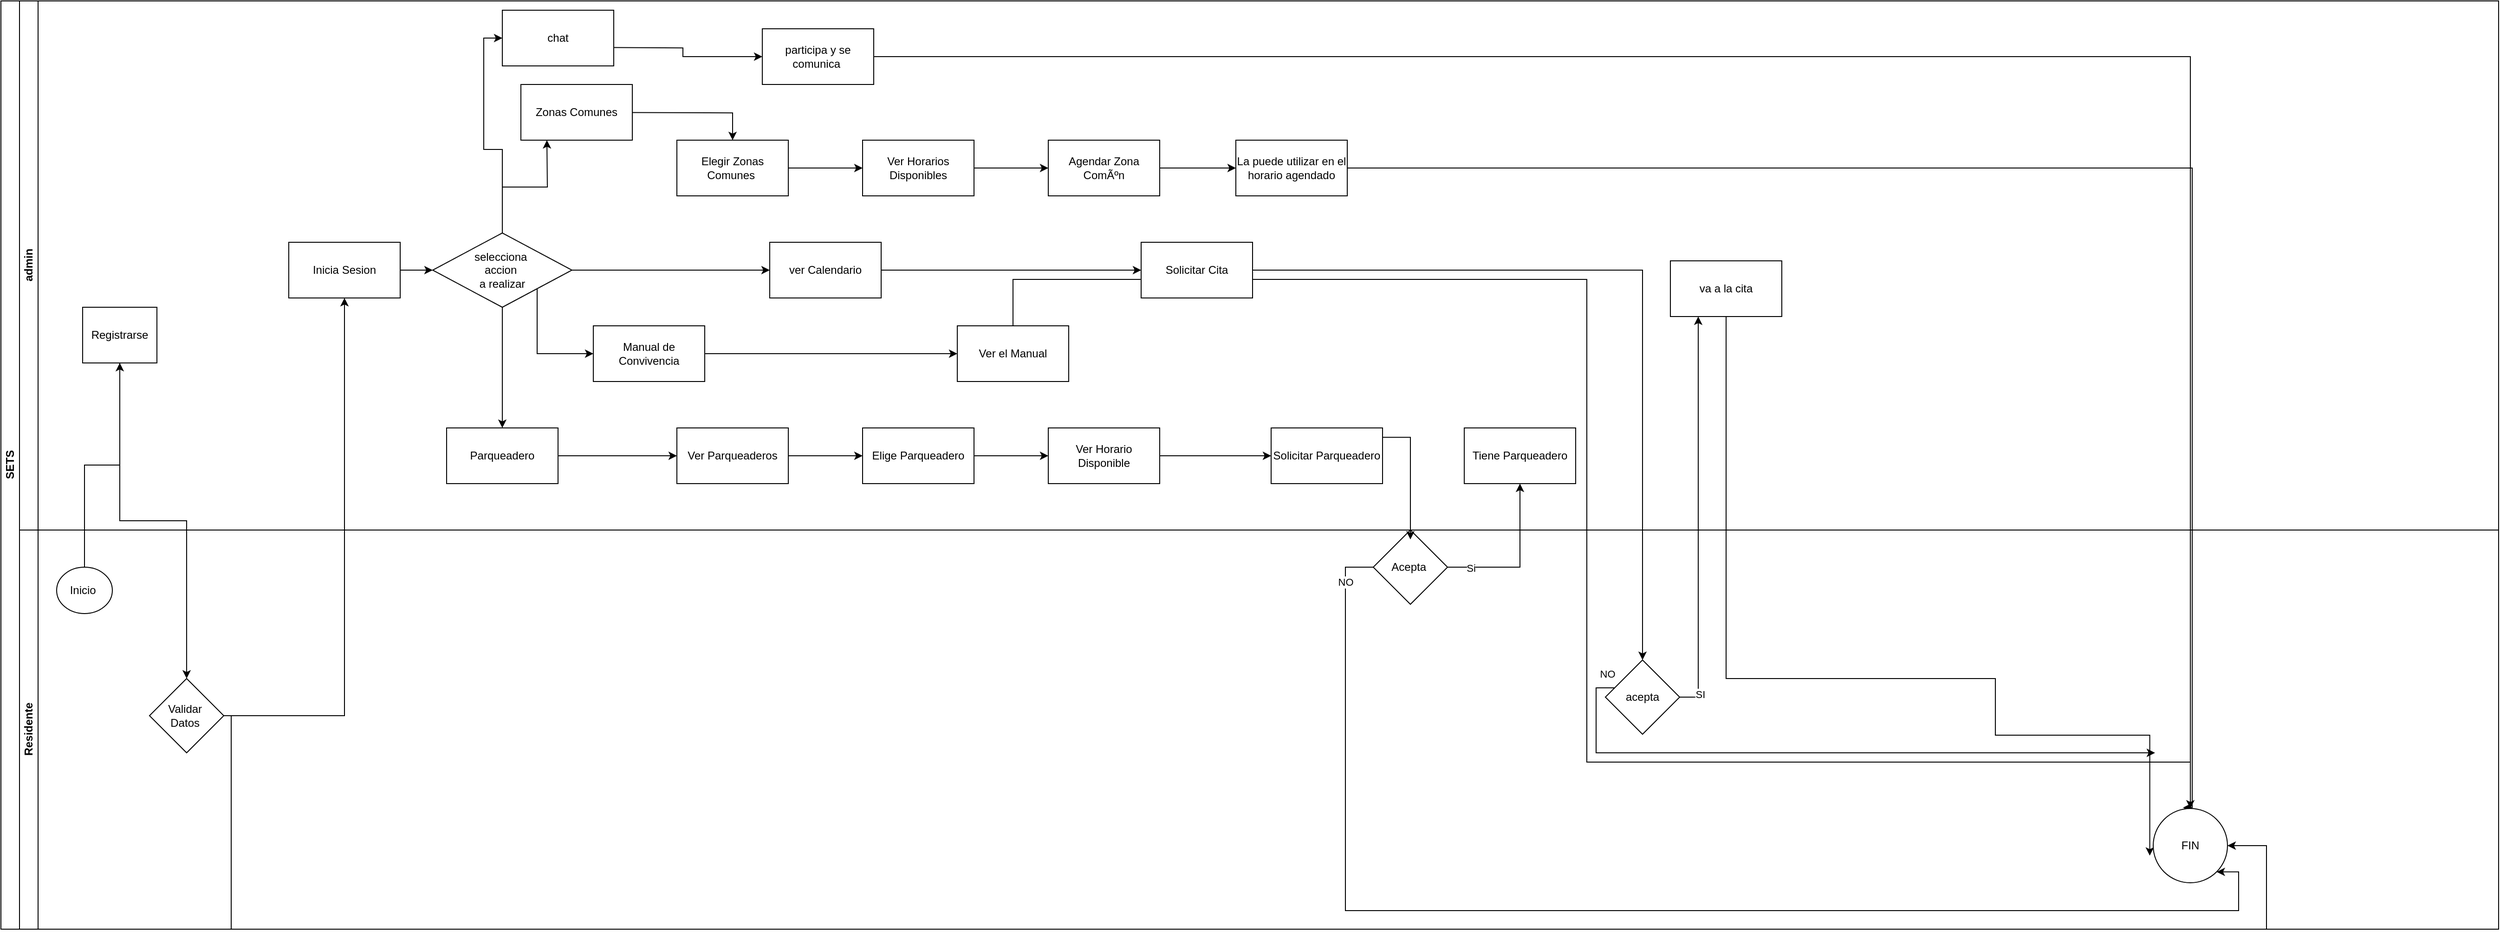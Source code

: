 <mxfile scale="1" border="0" version="26.2.12">
  <diagram id="prtHgNgQTEPvFCAcTncT" name="Page-1">
    <mxGraphModel grid="1" page="1" gridSize="10" guides="1" tooltips="1" connect="1" arrows="1" fold="1" pageScale="1" pageWidth="827" pageHeight="1169" math="0" shadow="0">
      <root>
        <mxCell id="0" />
        <mxCell id="1" parent="0" />
        <mxCell id="dNxyNK7c78bLwvsdeMH5-19" value="SETS" style="swimlane;html=1;childLayout=stackLayout;resizeParent=1;resizeParentMax=0;horizontal=0;startSize=20;horizontalStack=0;" vertex="1" parent="1">
          <mxGeometry x="130" y="20" width="2690" height="1000" as="geometry" />
        </mxCell>
        <mxCell id="lBSt3E3D6ApEXDFjb2jE-14" value="" style="edgeStyle=orthogonalEdgeStyle;rounded=0;orthogonalLoop=1;jettySize=auto;html=1;" edge="1" parent="dNxyNK7c78bLwvsdeMH5-19" source="HZrPMW0Ltp5t_oda4pbZ-39">
          <mxGeometry relative="1" as="geometry">
            <mxPoint x="2320" y="810" as="targetPoint" />
            <Array as="points">
              <mxPoint x="1718" y="740" />
              <mxPoint x="1718" y="810" />
            </Array>
          </mxGeometry>
        </mxCell>
        <mxCell id="lBSt3E3D6ApEXDFjb2jE-4" value="" style="edgeStyle=orthogonalEdgeStyle;rounded=0;orthogonalLoop=1;jettySize=auto;html=1;entryX=0.4;entryY=-0.012;entryDx=0;entryDy=0;entryPerimeter=0;" edge="1" parent="dNxyNK7c78bLwvsdeMH5-19" source="HZrPMW0Ltp5t_oda4pbZ-64" target="lBSt3E3D6ApEXDFjb2jE-3">
          <mxGeometry relative="1" as="geometry">
            <Array as="points">
              <mxPoint x="2360" y="180" />
              <mxPoint x="2360" y="869" />
            </Array>
          </mxGeometry>
        </mxCell>
        <mxCell id="lBSt3E3D6ApEXDFjb2jE-8" value="" style="edgeStyle=orthogonalEdgeStyle;rounded=0;orthogonalLoop=1;jettySize=auto;html=1;entryX=-0.046;entryY=0.635;entryDx=0;entryDy=0;entryPerimeter=0;" edge="1" parent="dNxyNK7c78bLwvsdeMH5-19" source="HZrPMW0Ltp5t_oda4pbZ-41" target="lBSt3E3D6ApEXDFjb2jE-3">
          <mxGeometry relative="1" as="geometry">
            <mxPoint x="2060" y="690" as="targetPoint" />
            <Array as="points">
              <mxPoint x="1858" y="730" />
              <mxPoint x="2148" y="730" />
              <mxPoint x="2148" y="791" />
            </Array>
          </mxGeometry>
        </mxCell>
        <mxCell id="lZNboW9TnVzXd4OT2ryM-2" value="" style="edgeStyle=orthogonalEdgeStyle;rounded=0;orthogonalLoop=1;jettySize=auto;html=1;entryX=0.5;entryY=1;entryDx=0;entryDy=0;" edge="1" parent="dNxyNK7c78bLwvsdeMH5-19" source="HZrPMW0Ltp5t_oda4pbZ-33" target="lBSt3E3D6ApEXDFjb2jE-3">
          <mxGeometry relative="1" as="geometry">
            <mxPoint x="1708" y="830" as="targetPoint" />
            <Array as="points">
              <mxPoint x="1708" y="300" />
              <mxPoint x="1708" y="820" />
            </Array>
          </mxGeometry>
        </mxCell>
        <mxCell id="dNxyNK7c78bLwvsdeMH5-25" value="" style="edgeStyle=orthogonalEdgeStyle;rounded=0;orthogonalLoop=1;jettySize=auto;html=1;" edge="1" parent="dNxyNK7c78bLwvsdeMH5-19" source="dNxyNK7c78bLwvsdeMH5-23" target="dNxyNK7c78bLwvsdeMH5-24">
          <mxGeometry relative="1" as="geometry" />
        </mxCell>
        <mxCell id="HZrPMW0Ltp5t_oda4pbZ-6" value="" style="edgeStyle=orthogonalEdgeStyle;rounded=0;orthogonalLoop=1;jettySize=auto;html=1;" edge="1" parent="dNxyNK7c78bLwvsdeMH5-19" source="HZrPMW0Ltp5t_oda4pbZ-1" target="HZrPMW0Ltp5t_oda4pbZ-5">
          <mxGeometry relative="1" as="geometry" />
        </mxCell>
        <mxCell id="HZrPMW0Ltp5t_oda4pbZ-2" value="" style="edgeStyle=orthogonalEdgeStyle;rounded=0;orthogonalLoop=1;jettySize=auto;html=1;" edge="1" parent="dNxyNK7c78bLwvsdeMH5-19" source="dNxyNK7c78bLwvsdeMH5-24" target="HZrPMW0Ltp5t_oda4pbZ-1">
          <mxGeometry relative="1" as="geometry" />
        </mxCell>
        <mxCell id="dNxyNK7c78bLwvsdeMH5-22" value="admin" style="swimlane;html=1;startSize=20;horizontal=0;" vertex="1" parent="dNxyNK7c78bLwvsdeMH5-19">
          <mxGeometry x="20" width="2670" height="570" as="geometry" />
        </mxCell>
        <mxCell id="HZrPMW0Ltp5t_oda4pbZ-39" value="acepta" style="rhombus;whiteSpace=wrap;html=1;fontColor=#000000;rounded=0;" vertex="1" parent="dNxyNK7c78bLwvsdeMH5-22">
          <mxGeometry x="1708" y="710" width="80" height="80" as="geometry" />
        </mxCell>
        <mxCell id="HZrPMW0Ltp5t_oda4pbZ-52" value="Acepta&amp;nbsp;" style="rhombus;whiteSpace=wrap;html=1;fontColor=#000000;rounded=0;" vertex="1" parent="dNxyNK7c78bLwvsdeMH5-22">
          <mxGeometry x="1458" y="570" width="80" height="80" as="geometry" />
        </mxCell>
        <mxCell id="HZrPMW0Ltp5t_oda4pbZ-8" value="" style="edgeStyle=orthogonalEdgeStyle;rounded=0;orthogonalLoop=1;jettySize=auto;html=1;exitX=1;exitY=0.5;exitDx=0;exitDy=0;entryX=0;entryY=0.5;entryDx=0;entryDy=0;" edge="1" parent="dNxyNK7c78bLwvsdeMH5-22" source="HZrPMW0Ltp5t_oda4pbZ-5" target="HZrPMW0Ltp5t_oda4pbZ-16">
          <mxGeometry relative="1" as="geometry">
            <mxPoint x="410" y="299.5" as="sourcePoint" />
            <mxPoint x="490" y="299.5" as="targetPoint" />
          </mxGeometry>
        </mxCell>
        <mxCell id="HZrPMW0Ltp5t_oda4pbZ-34" value="" style="edgeStyle=orthogonalEdgeStyle;rounded=0;orthogonalLoop=1;jettySize=auto;html=1;" edge="1" parent="dNxyNK7c78bLwvsdeMH5-22" source="HZrPMW0Ltp5t_oda4pbZ-13" target="HZrPMW0Ltp5t_oda4pbZ-33">
          <mxGeometry relative="1" as="geometry" />
        </mxCell>
        <mxCell id="HZrPMW0Ltp5t_oda4pbZ-13" value="Manual de Convivencia" style="whiteSpace=wrap;html=1;fontColor=#000000;rounded=0;" vertex="1" parent="dNxyNK7c78bLwvsdeMH5-22">
          <mxGeometry x="618" y="350.0" width="120" height="60" as="geometry" />
        </mxCell>
        <mxCell id="HZrPMW0Ltp5t_oda4pbZ-19" value="" style="edgeStyle=orthogonalEdgeStyle;rounded=0;orthogonalLoop=1;jettySize=auto;html=1;" edge="1" parent="dNxyNK7c78bLwvsdeMH5-22" source="HZrPMW0Ltp5t_oda4pbZ-16" target="HZrPMW0Ltp5t_oda4pbZ-18">
          <mxGeometry relative="1" as="geometry" />
        </mxCell>
        <mxCell id="HZrPMW0Ltp5t_oda4pbZ-25" value="" style="edgeStyle=orthogonalEdgeStyle;rounded=0;orthogonalLoop=1;jettySize=auto;html=1;" edge="1" parent="dNxyNK7c78bLwvsdeMH5-22" source="HZrPMW0Ltp5t_oda4pbZ-16" target="HZrPMW0Ltp5t_oda4pbZ-24">
          <mxGeometry relative="1" as="geometry" />
        </mxCell>
        <mxCell id="2UsWAleWZvC3NsysDg9u-1" style="edgeStyle=orthogonalEdgeStyle;rounded=0;orthogonalLoop=1;jettySize=auto;html=1;exitX=0.5;exitY=0;exitDx=0;exitDy=0;entryX=0;entryY=0.5;entryDx=0;entryDy=0;" edge="1" parent="dNxyNK7c78bLwvsdeMH5-22" source="HZrPMW0Ltp5t_oda4pbZ-16" target="2UsWAleWZvC3NsysDg9u-2">
          <mxGeometry relative="1" as="geometry">
            <mxPoint x="508" y="35.09" as="targetPoint" />
          </mxGeometry>
        </mxCell>
        <mxCell id="HZrPMW0Ltp5t_oda4pbZ-16" value="selecciona&amp;nbsp;&lt;div&gt;accion&amp;nbsp;&lt;/div&gt;&lt;div&gt;a realizar&lt;/div&gt;" style="rhombus;whiteSpace=wrap;html=1;fontColor=#000000;rounded=0;" vertex="1" parent="dNxyNK7c78bLwvsdeMH5-22">
          <mxGeometry x="445" y="250" width="150" height="80" as="geometry" />
        </mxCell>
        <mxCell id="dqX2XLfNNCZtpRU6-oYm-2" style="edgeStyle=orthogonalEdgeStyle;rounded=0;orthogonalLoop=1;jettySize=auto;html=1;exitX=1;exitY=0.5;exitDx=0;exitDy=0;" edge="1" parent="dNxyNK7c78bLwvsdeMH5-22" source="HZrPMW0Ltp5t_oda4pbZ-18" target="HZrPMW0Ltp5t_oda4pbZ-37">
          <mxGeometry relative="1" as="geometry" />
        </mxCell>
        <mxCell id="HZrPMW0Ltp5t_oda4pbZ-18" value="ver Calendario" style="whiteSpace=wrap;html=1;fontColor=#000000;rounded=0;" vertex="1" parent="dNxyNK7c78bLwvsdeMH5-22">
          <mxGeometry x="808" y="260" width="120" height="60" as="geometry" />
        </mxCell>
        <mxCell id="HZrPMW0Ltp5t_oda4pbZ-44" value="" style="edgeStyle=orthogonalEdgeStyle;rounded=0;orthogonalLoop=1;jettySize=auto;html=1;" edge="1" parent="dNxyNK7c78bLwvsdeMH5-22" source="HZrPMW0Ltp5t_oda4pbZ-24" target="HZrPMW0Ltp5t_oda4pbZ-43">
          <mxGeometry relative="1" as="geometry" />
        </mxCell>
        <mxCell id="HZrPMW0Ltp5t_oda4pbZ-24" value="Parqueadero" style="whiteSpace=wrap;html=1;fontColor=#000000;rounded=0;" vertex="1" parent="dNxyNK7c78bLwvsdeMH5-22">
          <mxGeometry x="460" y="460.0" width="120" height="60" as="geometry" />
        </mxCell>
        <mxCell id="HZrPMW0Ltp5t_oda4pbZ-28" value="" style="edgeStyle=orthogonalEdgeStyle;rounded=0;orthogonalLoop=1;jettySize=auto;html=1;exitX=1;exitY=1;exitDx=0;exitDy=0;entryX=0;entryY=0.5;entryDx=0;entryDy=0;" edge="1" parent="dNxyNK7c78bLwvsdeMH5-22" source="HZrPMW0Ltp5t_oda4pbZ-16" target="HZrPMW0Ltp5t_oda4pbZ-13">
          <mxGeometry relative="1" as="geometry">
            <mxPoint x="578" y="370.0" as="sourcePoint" />
            <mxPoint x="668" y="420.0" as="targetPoint" />
            <Array as="points">
              <mxPoint x="558" y="380.0" />
            </Array>
          </mxGeometry>
        </mxCell>
        <mxCell id="HZrPMW0Ltp5t_oda4pbZ-59" value="" style="edgeStyle=orthogonalEdgeStyle;rounded=0;orthogonalLoop=1;jettySize=auto;html=1;" edge="1" parent="dNxyNK7c78bLwvsdeMH5-22" target="HZrPMW0Ltp5t_oda4pbZ-58">
          <mxGeometry relative="1" as="geometry">
            <mxPoint x="628" y="120.091" as="sourcePoint" />
          </mxGeometry>
        </mxCell>
        <mxCell id="HZrPMW0Ltp5t_oda4pbZ-26" value="Zonas Comunes" style="whiteSpace=wrap;html=1;fontColor=#000000;rounded=0;" vertex="1" parent="dNxyNK7c78bLwvsdeMH5-22">
          <mxGeometry x="540" y="90" width="120" height="60" as="geometry" />
        </mxCell>
        <mxCell id="HZrPMW0Ltp5t_oda4pbZ-27" value="" style="edgeStyle=orthogonalEdgeStyle;rounded=0;orthogonalLoop=1;jettySize=auto;html=1;" edge="1" parent="dNxyNK7c78bLwvsdeMH5-22" source="HZrPMW0Ltp5t_oda4pbZ-16">
          <mxGeometry relative="1" as="geometry">
            <mxPoint x="568.0" y="150" as="targetPoint" />
          </mxGeometry>
        </mxCell>
        <mxCell id="HZrPMW0Ltp5t_oda4pbZ-5" value="Inicia Sesion" style="rounded=0;whiteSpace=wrap;html=1;fontColor=#000000;" vertex="1" parent="dNxyNK7c78bLwvsdeMH5-22">
          <mxGeometry x="290" y="260.0" width="120" height="60" as="geometry" />
        </mxCell>
        <mxCell id="HZrPMW0Ltp5t_oda4pbZ-33" value="Ver el Manual" style="whiteSpace=wrap;html=1;fontColor=#000000;rounded=0;" vertex="1" parent="dNxyNK7c78bLwvsdeMH5-22">
          <mxGeometry x="1010" y="350.0" width="120" height="60" as="geometry" />
        </mxCell>
        <mxCell id="HZrPMW0Ltp5t_oda4pbZ-37" value="Solicitar Cita" style="rounded=0;whiteSpace=wrap;html=1;fontColor=#000000;" vertex="1" parent="dNxyNK7c78bLwvsdeMH5-22">
          <mxGeometry x="1208" y="260" width="120" height="60" as="geometry" />
        </mxCell>
        <mxCell id="HZrPMW0Ltp5t_oda4pbZ-46" value="" style="edgeStyle=orthogonalEdgeStyle;rounded=0;orthogonalLoop=1;jettySize=auto;html=1;" edge="1" parent="dNxyNK7c78bLwvsdeMH5-22" source="HZrPMW0Ltp5t_oda4pbZ-43" target="HZrPMW0Ltp5t_oda4pbZ-45">
          <mxGeometry relative="1" as="geometry" />
        </mxCell>
        <mxCell id="HZrPMW0Ltp5t_oda4pbZ-43" value="Ver Parqueaderos" style="whiteSpace=wrap;html=1;fontColor=#000000;rounded=0;" vertex="1" parent="dNxyNK7c78bLwvsdeMH5-22">
          <mxGeometry x="708" y="460.0" width="120" height="60" as="geometry" />
        </mxCell>
        <mxCell id="HZrPMW0Ltp5t_oda4pbZ-48" value="" style="edgeStyle=orthogonalEdgeStyle;rounded=0;orthogonalLoop=1;jettySize=auto;html=1;" edge="1" parent="dNxyNK7c78bLwvsdeMH5-22" source="HZrPMW0Ltp5t_oda4pbZ-45" target="HZrPMW0Ltp5t_oda4pbZ-47">
          <mxGeometry relative="1" as="geometry" />
        </mxCell>
        <mxCell id="HZrPMW0Ltp5t_oda4pbZ-45" value="Elige Parqueadero" style="whiteSpace=wrap;html=1;fontColor=#000000;rounded=0;" vertex="1" parent="dNxyNK7c78bLwvsdeMH5-22">
          <mxGeometry x="908" y="460.0" width="120" height="60" as="geometry" />
        </mxCell>
        <mxCell id="HZrPMW0Ltp5t_oda4pbZ-50" value="" style="edgeStyle=orthogonalEdgeStyle;rounded=0;orthogonalLoop=1;jettySize=auto;html=1;" edge="1" parent="dNxyNK7c78bLwvsdeMH5-22" source="HZrPMW0Ltp5t_oda4pbZ-47" target="HZrPMW0Ltp5t_oda4pbZ-49">
          <mxGeometry relative="1" as="geometry" />
        </mxCell>
        <mxCell id="HZrPMW0Ltp5t_oda4pbZ-47" value="Ver Horario Disponible" style="whiteSpace=wrap;html=1;fontColor=#000000;rounded=0;" vertex="1" parent="dNxyNK7c78bLwvsdeMH5-22">
          <mxGeometry x="1108" y="460.0" width="120" height="60" as="geometry" />
        </mxCell>
        <mxCell id="HZrPMW0Ltp5t_oda4pbZ-49" value="Solicitar Parqueadero" style="whiteSpace=wrap;html=1;fontColor=#000000;rounded=0;" vertex="1" parent="dNxyNK7c78bLwvsdeMH5-22">
          <mxGeometry x="1348" y="460.0" width="120" height="60" as="geometry" />
        </mxCell>
        <mxCell id="HZrPMW0Ltp5t_oda4pbZ-54" value="Tiene Parqueadero" style="whiteSpace=wrap;html=1;fontColor=#000000;rounded=0;" vertex="1" parent="dNxyNK7c78bLwvsdeMH5-22">
          <mxGeometry x="1556" y="460.0" width="120" height="60" as="geometry" />
        </mxCell>
        <mxCell id="HZrPMW0Ltp5t_oda4pbZ-61" value="" style="edgeStyle=orthogonalEdgeStyle;rounded=0;orthogonalLoop=1;jettySize=auto;html=1;" edge="1" parent="dNxyNK7c78bLwvsdeMH5-22" source="HZrPMW0Ltp5t_oda4pbZ-58" target="HZrPMW0Ltp5t_oda4pbZ-60">
          <mxGeometry relative="1" as="geometry" />
        </mxCell>
        <mxCell id="HZrPMW0Ltp5t_oda4pbZ-58" value="Elegir Zonas Comunes&amp;nbsp;" style="whiteSpace=wrap;html=1;fontColor=#000000;rounded=0;" vertex="1" parent="dNxyNK7c78bLwvsdeMH5-22">
          <mxGeometry x="708" y="150" width="120" height="60" as="geometry" />
        </mxCell>
        <mxCell id="HZrPMW0Ltp5t_oda4pbZ-63" value="" style="edgeStyle=orthogonalEdgeStyle;rounded=0;orthogonalLoop=1;jettySize=auto;html=1;" edge="1" parent="dNxyNK7c78bLwvsdeMH5-22" source="HZrPMW0Ltp5t_oda4pbZ-60" target="HZrPMW0Ltp5t_oda4pbZ-62">
          <mxGeometry relative="1" as="geometry" />
        </mxCell>
        <mxCell id="HZrPMW0Ltp5t_oda4pbZ-60" value="Ver Horarios Disponibles" style="whiteSpace=wrap;html=1;fontColor=#000000;rounded=0;" vertex="1" parent="dNxyNK7c78bLwvsdeMH5-22">
          <mxGeometry x="908" y="150" width="120" height="60" as="geometry" />
        </mxCell>
        <mxCell id="HZrPMW0Ltp5t_oda4pbZ-65" value="" style="edgeStyle=orthogonalEdgeStyle;rounded=0;orthogonalLoop=1;jettySize=auto;html=1;" edge="1" parent="dNxyNK7c78bLwvsdeMH5-22" source="HZrPMW0Ltp5t_oda4pbZ-62" target="HZrPMW0Ltp5t_oda4pbZ-64">
          <mxGeometry relative="1" as="geometry" />
        </mxCell>
        <mxCell id="HZrPMW0Ltp5t_oda4pbZ-62" value="Agendar Zona ComÃºn" style="whiteSpace=wrap;html=1;fontColor=#000000;rounded=0;" vertex="1" parent="dNxyNK7c78bLwvsdeMH5-22">
          <mxGeometry x="1108" y="150" width="120" height="60" as="geometry" />
        </mxCell>
        <mxCell id="HZrPMW0Ltp5t_oda4pbZ-64" value="La puede utilizar en el horario agendado" style="rounded=0;whiteSpace=wrap;html=1;fontColor=#000000;" vertex="1" parent="dNxyNK7c78bLwvsdeMH5-22">
          <mxGeometry x="1310" y="150" width="120" height="60" as="geometry" />
        </mxCell>
        <mxCell id="HZrPMW0Ltp5t_oda4pbZ-40" value="" style="edgeStyle=orthogonalEdgeStyle;rounded=0;orthogonalLoop=1;jettySize=auto;html=1;" edge="1" parent="dNxyNK7c78bLwvsdeMH5-22" source="HZrPMW0Ltp5t_oda4pbZ-37" target="HZrPMW0Ltp5t_oda4pbZ-39">
          <mxGeometry relative="1" as="geometry" />
        </mxCell>
        <mxCell id="HZrPMW0Ltp5t_oda4pbZ-53" value="" style="edgeStyle=orthogonalEdgeStyle;rounded=0;orthogonalLoop=1;jettySize=auto;html=1;exitX=1;exitY=0.5;exitDx=0;exitDy=0;" edge="1" parent="dNxyNK7c78bLwvsdeMH5-22" source="HZrPMW0Ltp5t_oda4pbZ-49">
          <mxGeometry relative="1" as="geometry">
            <mxPoint x="1476" y="900.09" as="sourcePoint" />
            <Array as="points">
              <mxPoint x="1468" y="470.09" />
              <mxPoint x="1498" y="470.09" />
            </Array>
            <mxPoint x="1498" y="580.09" as="targetPoint" />
          </mxGeometry>
        </mxCell>
        <mxCell id="HZrPMW0Ltp5t_oda4pbZ-55" value="" style="edgeStyle=orthogonalEdgeStyle;rounded=0;orthogonalLoop=1;jettySize=auto;html=1;" edge="1" parent="dNxyNK7c78bLwvsdeMH5-22" source="HZrPMW0Ltp5t_oda4pbZ-52" target="HZrPMW0Ltp5t_oda4pbZ-54">
          <mxGeometry relative="1" as="geometry" />
        </mxCell>
        <mxCell id="lBSt3E3D6ApEXDFjb2jE-17" value="Si" style="edgeLabel;html=1;align=center;verticalAlign=middle;resizable=0;points=[];" connectable="0" vertex="1" parent="HZrPMW0Ltp5t_oda4pbZ-55">
          <mxGeometry x="-0.71" y="-1" relative="1" as="geometry">
            <mxPoint as="offset" />
          </mxGeometry>
        </mxCell>
        <mxCell id="HZrPMW0Ltp5t_oda4pbZ-41" value="va a la cita" style="rounded=0;whiteSpace=wrap;html=1;fontColor=#000000;" vertex="1" parent="dNxyNK7c78bLwvsdeMH5-22">
          <mxGeometry x="1778" y="280.0" width="120" height="60" as="geometry" />
        </mxCell>
        <mxCell id="HZrPMW0Ltp5t_oda4pbZ-42" value="" style="edgeStyle=orthogonalEdgeStyle;rounded=0;orthogonalLoop=1;jettySize=auto;html=1;entryX=0.25;entryY=1;entryDx=0;entryDy=0;" edge="1" parent="dNxyNK7c78bLwvsdeMH5-22" source="HZrPMW0Ltp5t_oda4pbZ-39" target="HZrPMW0Ltp5t_oda4pbZ-41">
          <mxGeometry relative="1" as="geometry">
            <mxPoint x="1958" y="1120" as="targetPoint" />
            <Array as="points">
              <mxPoint x="1808" y="750" />
            </Array>
          </mxGeometry>
        </mxCell>
        <mxCell id="lBSt3E3D6ApEXDFjb2jE-19" value="SI" style="edgeLabel;html=1;align=center;verticalAlign=middle;resizable=0;points=[];" connectable="0" vertex="1" parent="HZrPMW0Ltp5t_oda4pbZ-42">
          <mxGeometry x="-0.893" y="-2" relative="1" as="geometry">
            <mxPoint as="offset" />
          </mxGeometry>
        </mxCell>
        <mxCell id="dNxyNK7c78bLwvsdeMH5-24" value="Registrarse" style="rounded=0;whiteSpace=wrap;html=1;fontFamily=Helvetica;fontSize=12;fontColor=#000000;align=center;" vertex="1" parent="dNxyNK7c78bLwvsdeMH5-22">
          <mxGeometry x="68" y="330.0" width="80" height="60" as="geometry" />
        </mxCell>
        <mxCell id="2UsWAleWZvC3NsysDg9u-4" style="edgeStyle=orthogonalEdgeStyle;rounded=0;orthogonalLoop=1;jettySize=auto;html=1;exitX=1;exitY=0.5;exitDx=0;exitDy=0;entryX=0;entryY=0.5;entryDx=0;entryDy=0;" edge="1" parent="dNxyNK7c78bLwvsdeMH5-22" target="2UsWAleWZvC3NsysDg9u-3">
          <mxGeometry relative="1" as="geometry">
            <mxPoint x="628" y="50.09" as="sourcePoint" />
          </mxGeometry>
        </mxCell>
        <mxCell id="2UsWAleWZvC3NsysDg9u-2" value="chat" style="whiteSpace=wrap;html=1;fontColor=#000000;rounded=0;" vertex="1" parent="dNxyNK7c78bLwvsdeMH5-22">
          <mxGeometry x="520" y="10" width="120" height="60" as="geometry" />
        </mxCell>
        <mxCell id="2UsWAleWZvC3NsysDg9u-3" value="participa y se comunica&amp;nbsp;" style="whiteSpace=wrap;html=1;fontColor=#000000;rounded=0;" vertex="1" parent="dNxyNK7c78bLwvsdeMH5-22">
          <mxGeometry x="800" y="30.0" width="120" height="60" as="geometry" />
        </mxCell>
        <mxCell id="dNxyNK7c78bLwvsdeMH5-20" value="Residente" style="swimlane;html=1;startSize=20;horizontal=0;" vertex="1" parent="dNxyNK7c78bLwvsdeMH5-19">
          <mxGeometry x="20" y="570" width="2670" height="430" as="geometry" />
        </mxCell>
        <mxCell id="dNxyNK7c78bLwvsdeMH5-23" value="Inicio&amp;nbsp;" style="ellipse;whiteSpace=wrap;html=1;" vertex="1" parent="dNxyNK7c78bLwvsdeMH5-20">
          <mxGeometry x="40" y="40" width="60" height="50" as="geometry" />
        </mxCell>
        <mxCell id="dNxyNK7c78bLwvsdeMH5-35" style="edgeStyle=orthogonalEdgeStyle;rounded=0;orthogonalLoop=1;jettySize=auto;html=1;endArrow=classic;endFill=1;" edge="1" parent="dNxyNK7c78bLwvsdeMH5-20">
          <mxGeometry relative="1" as="geometry">
            <mxPoint x="290" y="322" as="sourcePoint" />
            <mxPoint x="290" y="322" as="targetPoint" />
          </mxGeometry>
        </mxCell>
        <mxCell id="lBSt3E3D6ApEXDFjb2jE-3" value="FIN" style="ellipse;whiteSpace=wrap;html=1;fontColor=#000000;rounded=0;" vertex="1" parent="dNxyNK7c78bLwvsdeMH5-20">
          <mxGeometry x="2298" y="300" width="80" height="80" as="geometry" />
        </mxCell>
        <mxCell id="lZNboW9TnVzXd4OT2ryM-4" value="" style="edgeStyle=orthogonalEdgeStyle;rounded=0;orthogonalLoop=1;jettySize=auto;html=1;" edge="1" parent="dNxyNK7c78bLwvsdeMH5-20" source="HZrPMW0Ltp5t_oda4pbZ-1" target="lBSt3E3D6ApEXDFjb2jE-3">
          <mxGeometry relative="1" as="geometry">
            <mxPoint x="2388" y="420" as="targetPoint" />
            <Array as="points">
              <mxPoint x="228" y="200" />
              <mxPoint x="228" y="430" />
              <mxPoint x="2420" y="430" />
              <mxPoint x="2420" y="340" />
            </Array>
          </mxGeometry>
        </mxCell>
        <mxCell id="HZrPMW0Ltp5t_oda4pbZ-1" value="Validar&amp;nbsp;&lt;div&gt;Datos&amp;nbsp;&lt;/div&gt;" style="rhombus;whiteSpace=wrap;html=1;fontColor=#000000;rounded=0;" vertex="1" parent="dNxyNK7c78bLwvsdeMH5-20">
          <mxGeometry x="140" y="160" width="80" height="80" as="geometry" />
        </mxCell>
        <mxCell id="2UsWAleWZvC3NsysDg9u-5" style="edgeStyle=orthogonalEdgeStyle;rounded=0;orthogonalLoop=1;jettySize=auto;html=1;exitX=1;exitY=0.5;exitDx=0;exitDy=0;entryX=0.5;entryY=0;entryDx=0;entryDy=0;" edge="1" parent="dNxyNK7c78bLwvsdeMH5-19" source="2UsWAleWZvC3NsysDg9u-3" target="lBSt3E3D6ApEXDFjb2jE-3">
          <mxGeometry relative="1" as="geometry" />
        </mxCell>
        <mxCell id="lBSt3E3D6ApEXDFjb2jE-16" value="" style="edgeStyle=orthogonalEdgeStyle;rounded=0;orthogonalLoop=1;jettySize=auto;html=1;entryX=1;entryY=1;entryDx=0;entryDy=0;exitX=0;exitY=0.5;exitDx=0;exitDy=0;" edge="1" parent="dNxyNK7c78bLwvsdeMH5-19" source="HZrPMW0Ltp5t_oda4pbZ-52" target="lBSt3E3D6ApEXDFjb2jE-3">
          <mxGeometry relative="1" as="geometry">
            <mxPoint x="2358" y="960" as="targetPoint" />
            <Array as="points">
              <mxPoint x="1448" y="610" />
              <mxPoint x="1448" y="980" />
              <mxPoint x="2410" y="980" />
              <mxPoint x="2410" y="938" />
            </Array>
            <mxPoint x="1480" y="740" as="sourcePoint" />
          </mxGeometry>
        </mxCell>
        <mxCell id="lBSt3E3D6ApEXDFjb2jE-18" value="NO" style="edgeLabel;html=1;align=center;verticalAlign=middle;resizable=0;points=[];" connectable="0" vertex="1" parent="lBSt3E3D6ApEXDFjb2jE-16">
          <mxGeometry x="-0.936" relative="1" as="geometry">
            <mxPoint as="offset" />
          </mxGeometry>
        </mxCell>
        <mxCell id="dqX2XLfNNCZtpRU6-oYm-3" value="NO" style="edgeLabel;html=1;align=center;verticalAlign=middle;resizable=0;points=[];" connectable="0" vertex="1" parent="lBSt3E3D6ApEXDFjb2jE-16">
          <mxGeometry x="-0.936" relative="1" as="geometry">
            <mxPoint x="282" y="99" as="offset" />
          </mxGeometry>
        </mxCell>
      </root>
    </mxGraphModel>
  </diagram>
</mxfile>
